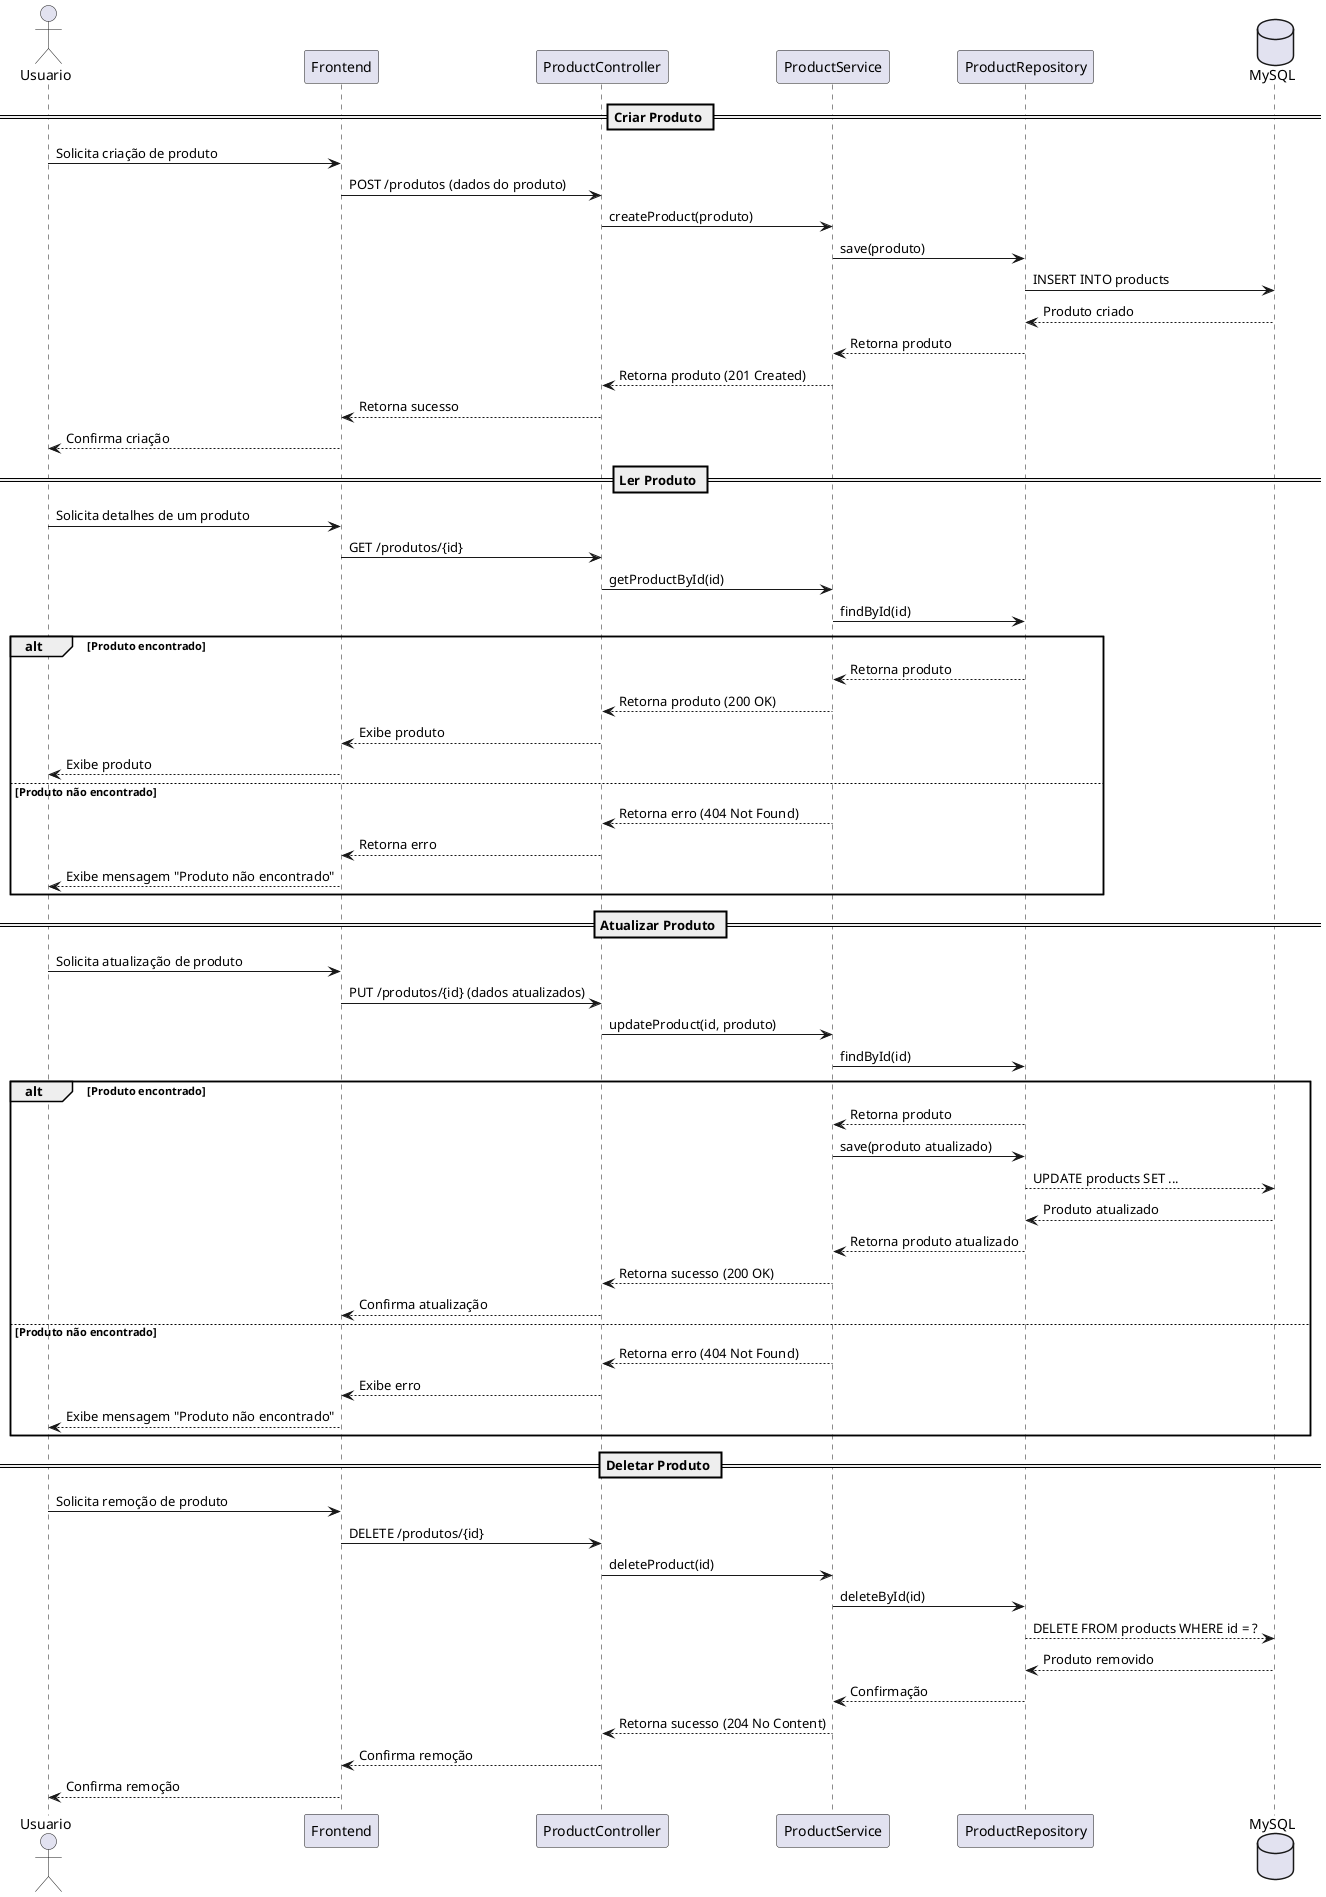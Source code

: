 @startuml
actor Usuario
participant Frontend
participant ProductController
participant ProductService
participant ProductRepository
database MySQL

== Criar Produto ==
Usuario -> Frontend: Solicita criação de produto
Frontend -> ProductController: POST /produtos (dados do produto)
ProductController -> ProductService: createProduct(produto)
ProductService -> ProductRepository: save(produto)
ProductRepository -> MySQL: INSERT INTO products
MySQL --> ProductRepository: Produto criado
ProductRepository --> ProductService: Retorna produto
ProductService --> ProductController: Retorna produto (201 Created)
ProductController --> Frontend: Retorna sucesso
Frontend --> Usuario: Confirma criação

== Ler Produto ==
Usuario -> Frontend: Solicita detalhes de um produto
Frontend -> ProductController: GET /produtos/{id}
ProductController -> ProductService: getProductById(id)
ProductService -> ProductRepository: findById(id)
alt Produto encontrado
    ProductRepository --> ProductService: Retorna produto
    ProductService --> ProductController: Retorna produto (200 OK)
    ProductController --> Frontend: Exibe produto
    Frontend --> Usuario: Exibe produto
else Produto não encontrado
    ProductService --> ProductController: Retorna erro (404 Not Found)
    ProductController --> Frontend: Retorna erro
    Frontend --> Usuario: Exibe mensagem "Produto não encontrado"
end

== Atualizar Produto ==
Usuario -> Frontend: Solicita atualização de produto
Frontend -> ProductController: PUT /produtos/{id} (dados atualizados)
ProductController -> ProductService: updateProduct(id, produto)
ProductService -> ProductRepository: findById(id)
alt Produto encontrado
    ProductRepository --> ProductService: Retorna produto
    ProductService -> ProductRepository: save(produto atualizado)
    ProductRepository --> MySQL: UPDATE products SET ...
    MySQL --> ProductRepository: Produto atualizado
    ProductRepository --> ProductService: Retorna produto atualizado
    ProductService --> ProductController: Retorna sucesso (200 OK)
    ProductController --> Frontend: Confirma atualização
else Produto não encontrado
    ProductService --> ProductController: Retorna erro (404 Not Found)
    ProductController --> Frontend: Exibe erro
    Frontend --> Usuario: Exibe mensagem "Produto não encontrado"
end

== Deletar Produto ==
Usuario -> Frontend: Solicita remoção de produto
Frontend -> ProductController: DELETE /produtos/{id}
ProductController -> ProductService: deleteProduct(id)
ProductService -> ProductRepository: deleteById(id)
ProductRepository --> MySQL: DELETE FROM products WHERE id = ?
MySQL --> ProductRepository: Produto removido
ProductRepository --> ProductService: Confirmação
ProductService --> ProductController: Retorna sucesso (204 No Content)
ProductController --> Frontend: Confirma remoção
Frontend --> Usuario: Confirma remoção

@enduml
